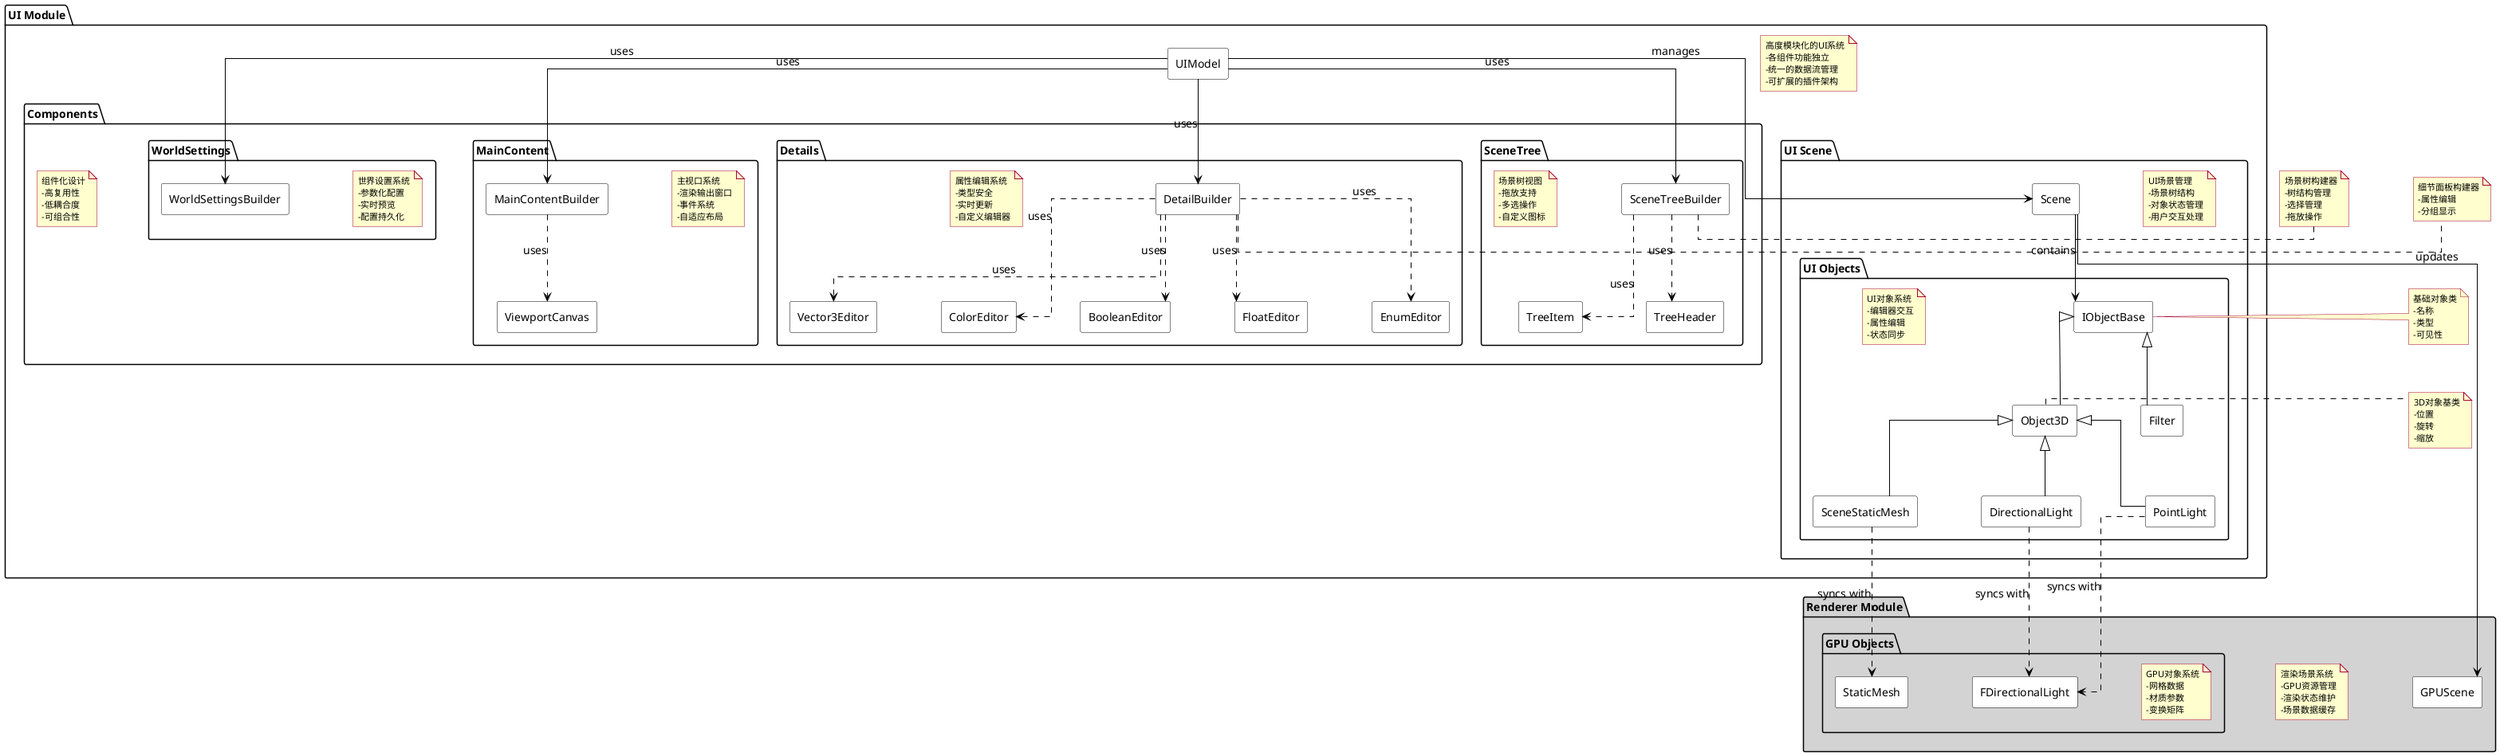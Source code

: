 ' 通用字体设置，可以放在每个 .puml 文件的开头
@startuml UI Module Structure

' 设置支持中文的字体
skinparam defaultFontName "Microsoft YaHei"
skinparam backgroundColor white
skinparam sequenceMessageAlign center
skinparam ParticipantPadding 20
skinparam BoxPadding 10
skinparam handwritten false
skinparam defaultFontSize 14

' 其他字体相关设置
skinparam note {
    FontName "Microsoft YaHei"
    FontSize 12
}

skinparam legend {
    FontName "Microsoft YaHei"
    FontSize 12
}

' 其他通用样式设置
skinparam component {
    BackgroundColor white
    BorderColor black
    ArrowColor black
}

skinparam NoteBackgroundColor #FEFECE
skinparam NoteBorderColor #A80036
skinparam NoteFontSize 11

' 设置样式
skinparam componentStyle rectangle
skinparam linetype ortho
skinparam nodesep 80
skinparam ranksep 60

package "UI Module" {
    note as N1
        高度模块化的UI系统
        -各组件功能独立
        -统一的数据流管理
        -可扩展的插件架构
    end note
    
    [UIModel] as UIModule

    package "UI Scene" {
        note as N2
            UI场景管理
            -场景树结构
            -对象状态管理
            -用户交互处理
        end note

        [Scene] as UIScene
        
        package "UI Objects" {
            note as N3
                UI对象系统
                -编辑器交互
                -属性编辑
                -状态同步
            end note

            [IObjectBase] as ObjectBase
            [Object3D]
            [SceneStaticMesh]
            [DirectionalLight]
            [PointLight]
            [Filter]
        }
    }

    package "Components" {
        note as N4
            组件化设计
            -高复用性
            -低耦合度
            -可组合性
        end note

        package "SceneTree" {
            note as N5
                场景树视图
                -拖放支持
                -多选操作
                -自定义图标
            end note

            [SceneTreeBuilder]
            [TreeItem]
            [TreeHeader]
        }

        package "Details" {
            note as N6
                属性编辑系统
                -类型安全
                -实时更新
                -自定义编辑器
            end note

            [DetailBuilder]
            [Vector3Editor]
            [ColorEditor]
            [BooleanEditor]
            [FloatEditor]
            [EnumEditor]
        }

        package "MainContent" {
            note as N7
                主视口系统
                -渲染输出窗口
                -事件系统
                -自适应布局
            end note

            [MainContentBuilder]
            [ViewportCanvas]
        }

        package "WorldSettings" {
            note as N8
                世界设置系统
                -参数化配置
                -实时预览
                -配置持久化
            end note

            [WorldSettingsBuilder]
        }
    }
}

package "Renderer Module" #lightgray {
    note as N9
        渲染场景系统
        -GPU资源管理
        -渲染状态维护
        -场景数据缓存
    end note

    [GPUScene] as GPUSceneRef
    
    package "GPU Objects" {
        note as N10
            GPU对象系统
            -网格数据
            -材质参数
            -变换矩阵
        end note

        [StaticMesh] as GPUMesh
        [FDirectionalLight] as GPULight
    }
}

' 继承关系
Object3D -up-|> ObjectBase
SceneStaticMesh -up-|> Object3D
DirectionalLight -up-|> Object3D
PointLight -up-|> Object3D
Filter -up-|> ObjectBase

' UI 到 GPU 的数据流
UIScene --> GPUSceneRef : updates
SceneStaticMesh ..> GPUMesh : syncs with
DirectionalLight ..> GPULight : syncs with
PointLight ..> GPULight : syncs with

' 组件依赖关系
SceneTreeBuilder ..> TreeItem : uses
SceneTreeBuilder ..> TreeHeader : uses
DetailBuilder ..> Vector3Editor : uses
DetailBuilder ..> ColorEditor : uses
DetailBuilder ..> BooleanEditor : uses
DetailBuilder ..> FloatEditor : uses
DetailBuilder ..> EnumEditor : uses
MainContentBuilder ..> ViewportCanvas : uses

' 模块间依赖关系
UIModule --> UIScene : manages
UIScene --> ObjectBase : contains
UIModule --> SceneTreeBuilder : uses
UIModule --> DetailBuilder : uses
UIModule --> MainContentBuilder : uses
UIModule --> WorldSettingsBuilder : uses

note right of ObjectBase
    基础对象类
    -名称
    -类型
    -可见性
end note

note right of Object3D
    3D对象基类
    -位置
    -旋转
    -缩放
end note

note right of SceneTreeBuilder
    场景树构建器
    -树结构管理
    -选择管理
    -拖放操作
end note

note right of DetailBuilder
    细节面板构建器
    -属性编辑
    -分组显示
end note

@enduml 